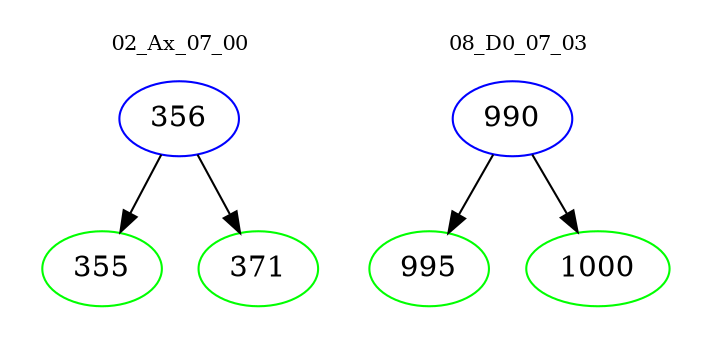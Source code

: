 digraph{
subgraph cluster_0 {
color = white
label = "02_Ax_07_00";
fontsize=10;
T0_356 [label="356", color="blue"]
T0_356 -> T0_355 [color="black"]
T0_355 [label="355", color="green"]
T0_356 -> T0_371 [color="black"]
T0_371 [label="371", color="green"]
}
subgraph cluster_1 {
color = white
label = "08_D0_07_03";
fontsize=10;
T1_990 [label="990", color="blue"]
T1_990 -> T1_995 [color="black"]
T1_995 [label="995", color="green"]
T1_990 -> T1_1000 [color="black"]
T1_1000 [label="1000", color="green"]
}
}
